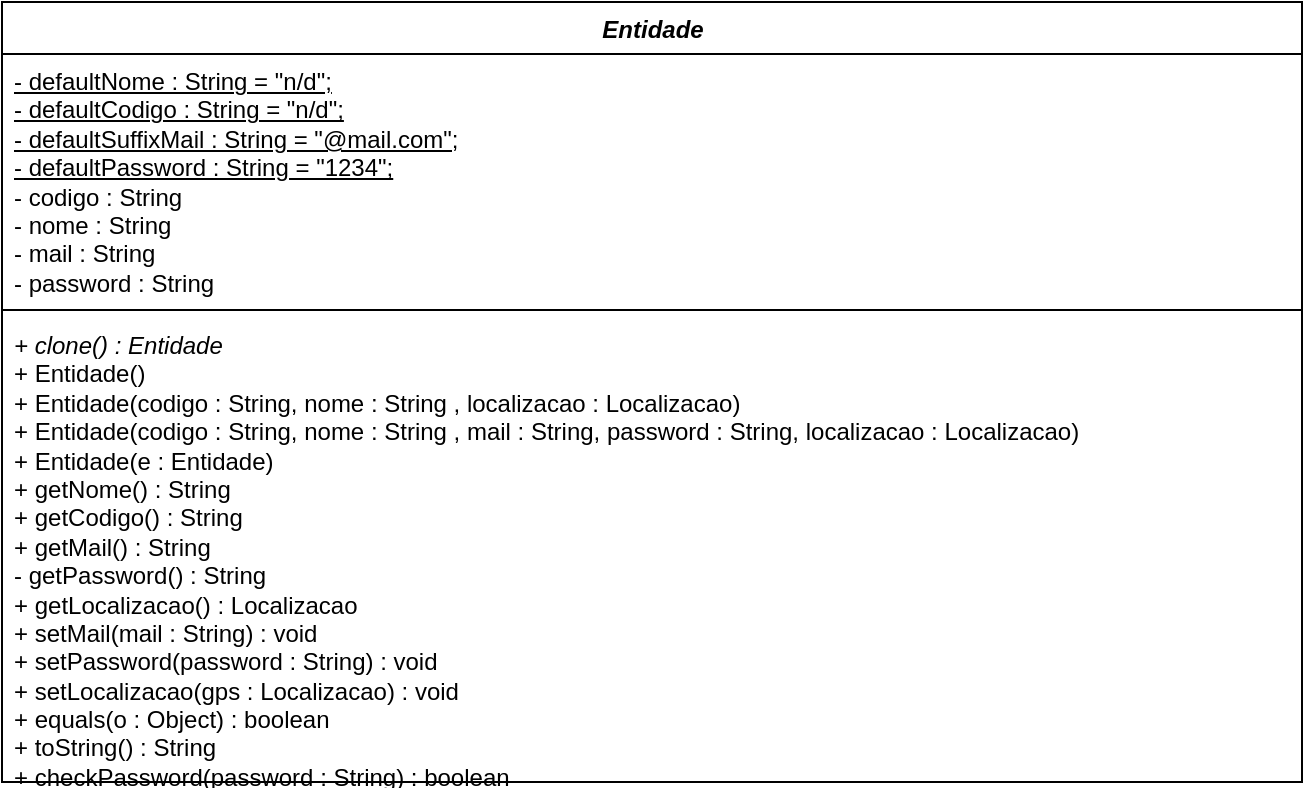 <mxfile version="13.0.1" type="device"><diagram id="156TWqzqvm_quB4XYFCr" name="Page-1"><mxGraphModel dx="1102" dy="794" grid="1" gridSize="10" guides="1" tooltips="1" connect="1" arrows="1" fold="1" page="1" pageScale="1" pageWidth="827" pageHeight="1169" math="0" shadow="0"><root><mxCell id="0"/><mxCell id="1" parent="0"/><mxCell id="wLXwx-0b9c9h5c0pxnsm-1" value="&lt;i&gt;Entidade&lt;/i&gt;" style="swimlane;fontStyle=1;align=center;verticalAlign=top;childLayout=stackLayout;horizontal=1;startSize=26;horizontalStack=0;resizeParent=1;resizeParentMax=0;resizeLast=0;collapsible=1;marginBottom=0;fontFamily=Helvetica;html=1;" vertex="1" parent="1"><mxGeometry x="80" y="340" width="650" height="390" as="geometry"/></mxCell><mxCell id="wLXwx-0b9c9h5c0pxnsm-2" value="&lt;u&gt;- defaultNome : String = &quot;n/d&quot;;&lt;br&gt;- defaultCodigo : String = &quot;n/d&quot;;&lt;br&gt;- defaultSuffixMail : String = &quot;@mail.com&quot;;&lt;br&gt;- defaultPassword : String = &quot;1234&quot;;&lt;/u&gt;&lt;br&gt;- codigo : String&lt;br&gt;- nome : String&lt;br&gt;- mail : String&lt;br&gt;- password : String" style="text;strokeColor=none;fillColor=none;align=left;verticalAlign=top;spacingLeft=4;spacingRight=4;overflow=hidden;rotatable=0;points=[[0,0.5],[1,0.5]];portConstraint=eastwest;html=1;" vertex="1" parent="wLXwx-0b9c9h5c0pxnsm-1"><mxGeometry y="26" width="650" height="124" as="geometry"/></mxCell><mxCell id="wLXwx-0b9c9h5c0pxnsm-3" value="" style="line;strokeWidth=1;fillColor=none;align=left;verticalAlign=middle;spacingTop=-1;spacingLeft=3;spacingRight=3;rotatable=0;labelPosition=right;points=[];portConstraint=eastwest;" vertex="1" parent="wLXwx-0b9c9h5c0pxnsm-1"><mxGeometry y="150" width="650" height="8" as="geometry"/></mxCell><mxCell id="wLXwx-0b9c9h5c0pxnsm-4" value="&lt;i&gt;+ clone() : Entidade&lt;/i&gt;&lt;br&gt;+ Entidade()&lt;br&gt;+ Entidade(codigo : String, nome : String , localizacao : Localizacao)&lt;br&gt;+ Entidade(codigo : String, nome : String , mail : String, password : String, localizacao : Localizacao)&lt;br&gt;+ Entidade(e : Entidade)&lt;br&gt;+ getNome() : String&lt;br&gt;+ getCodigo() : String&lt;br&gt;+ getMail() : String&lt;br&gt;- getPassword() : String&lt;br&gt;+ getLocalizacao() : Localizacao&lt;br&gt;+ setMail(mail : String) : void&lt;br&gt;+ setPassword(password : String) : void&lt;br&gt;+ setLocalizacao(gps : Localizacao) : void&lt;br&gt;+ equals(o : Object) : boolean&lt;br&gt;+ toString() : String&lt;br&gt;+ checkPassword(password : String) : boolean" style="text;strokeColor=none;fillColor=none;align=left;verticalAlign=top;spacingLeft=4;spacingRight=4;overflow=hidden;rotatable=0;points=[[0,0.5],[1,0.5]];portConstraint=eastwest;html=1;" vertex="1" parent="wLXwx-0b9c9h5c0pxnsm-1"><mxGeometry y="158" width="650" height="232" as="geometry"/></mxCell></root></mxGraphModel></diagram></mxfile>